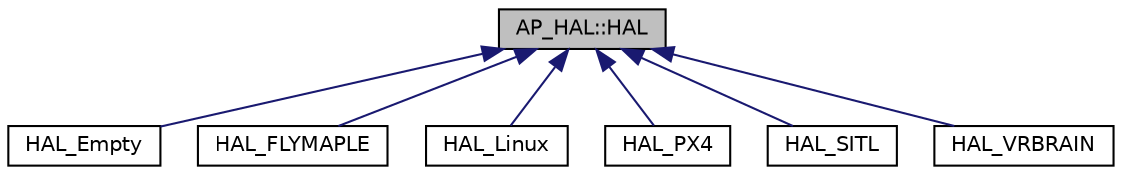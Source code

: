 digraph "AP_HAL::HAL"
{
 // INTERACTIVE_SVG=YES
  edge [fontname="Helvetica",fontsize="10",labelfontname="Helvetica",labelfontsize="10"];
  node [fontname="Helvetica",fontsize="10",shape=record];
  Node1 [label="AP_HAL::HAL",height=0.2,width=0.4,color="black", fillcolor="grey75", style="filled", fontcolor="black"];
  Node1 -> Node2 [dir="back",color="midnightblue",fontsize="10",style="solid",fontname="Helvetica"];
  Node2 [label="HAL_Empty",height=0.2,width=0.4,color="black", fillcolor="white", style="filled",URL="$classHAL__Empty.html"];
  Node1 -> Node3 [dir="back",color="midnightblue",fontsize="10",style="solid",fontname="Helvetica"];
  Node3 [label="HAL_FLYMAPLE",height=0.2,width=0.4,color="black", fillcolor="white", style="filled",URL="$classHAL__FLYMAPLE.html"];
  Node1 -> Node4 [dir="back",color="midnightblue",fontsize="10",style="solid",fontname="Helvetica"];
  Node4 [label="HAL_Linux",height=0.2,width=0.4,color="black", fillcolor="white", style="filled",URL="$classHAL__Linux.html"];
  Node1 -> Node5 [dir="back",color="midnightblue",fontsize="10",style="solid",fontname="Helvetica"];
  Node5 [label="HAL_PX4",height=0.2,width=0.4,color="black", fillcolor="white", style="filled",URL="$classHAL__PX4.html"];
  Node1 -> Node6 [dir="back",color="midnightblue",fontsize="10",style="solid",fontname="Helvetica"];
  Node6 [label="HAL_SITL",height=0.2,width=0.4,color="black", fillcolor="white", style="filled",URL="$classHAL__SITL.html"];
  Node1 -> Node7 [dir="back",color="midnightblue",fontsize="10",style="solid",fontname="Helvetica"];
  Node7 [label="HAL_VRBRAIN",height=0.2,width=0.4,color="black", fillcolor="white", style="filled",URL="$classHAL__VRBRAIN.html"];
}
